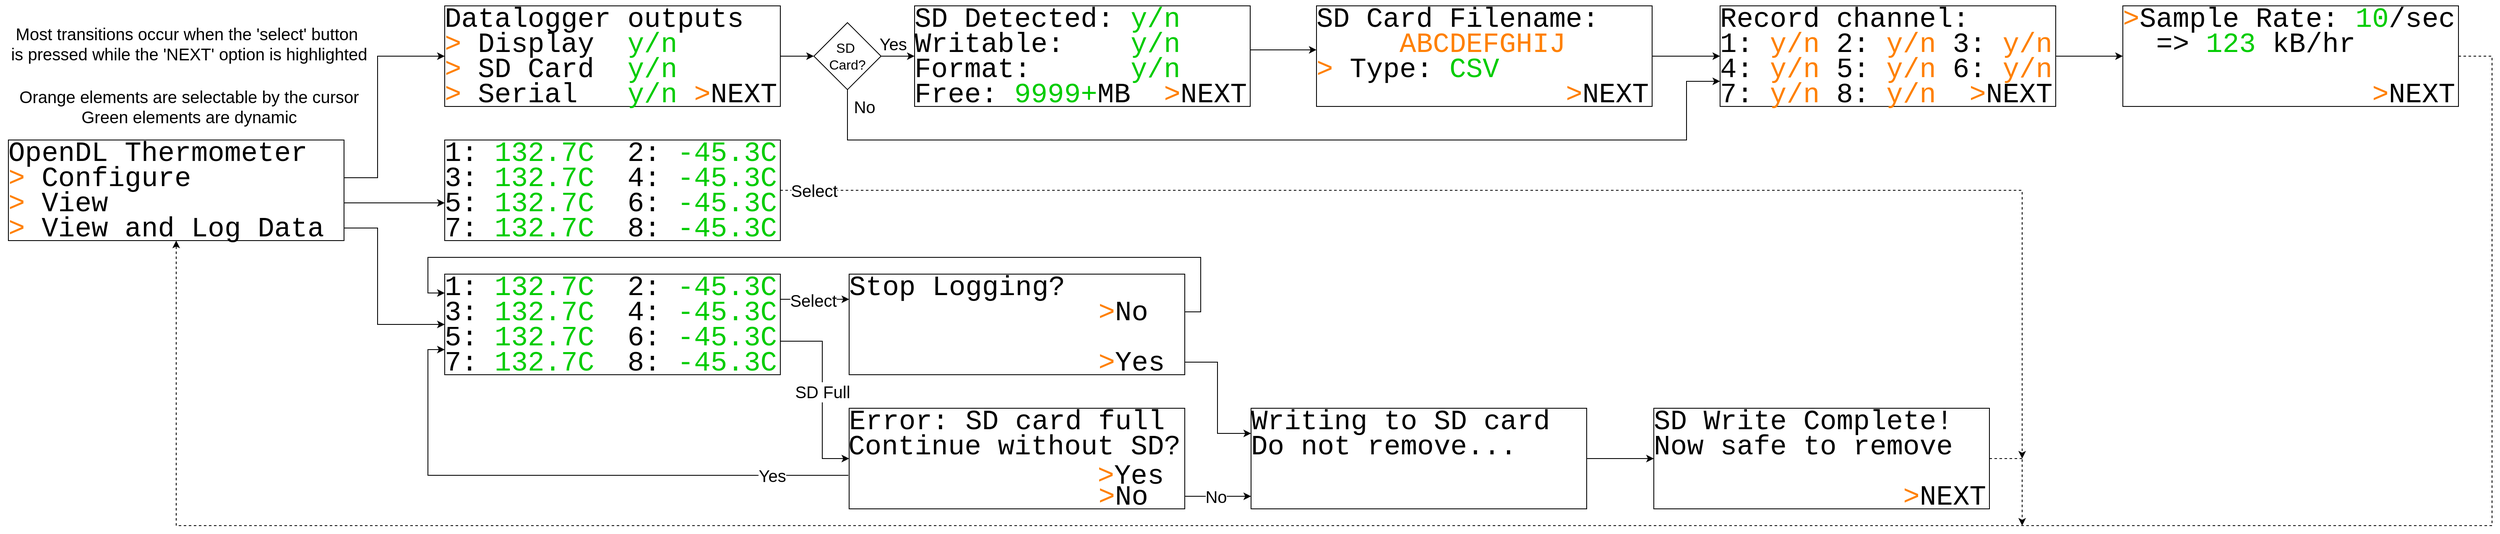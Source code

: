 <mxfile version="24.7.17">
  <diagram name="Page-1" id="Q3xABJWAg-SNLwv8lgqA">
    <mxGraphModel dx="2074" dy="1191" grid="1" gridSize="10" guides="1" tooltips="1" connect="1" arrows="1" fold="1" page="1" pageScale="1" pageWidth="827" pageHeight="1169" math="0" shadow="0">
      <root>
        <mxCell id="0" />
        <mxCell id="1" parent="0" />
        <mxCell id="KfBXZv0DRO6nxlZnSBsi-146" value="" style="rounded=0;whiteSpace=wrap;html=1;" parent="1" vertex="1">
          <mxGeometry x="1042" y="360" width="400" height="120" as="geometry" />
        </mxCell>
        <mxCell id="KfBXZv0DRO6nxlZnSBsi-16" value="" style="rounded=0;whiteSpace=wrap;html=1;" parent="1" vertex="1">
          <mxGeometry x="40" y="200" width="400" height="120" as="geometry" />
        </mxCell>
        <mxCell id="KfBXZv0DRO6nxlZnSBsi-17" value="&lt;font face=&quot;Courier New&quot;&gt;OpenDL Thermometer&lt;/font&gt;" style="text;html=1;align=left;verticalAlign=middle;whiteSpace=wrap;rounded=0;fontSize=33;spacingRight=0;spacingTop=0;spacing=0;imageHeight=24;fixedWidth=1;" parent="1" vertex="1">
          <mxGeometry x="40" y="200" width="400" height="30" as="geometry" />
        </mxCell>
        <mxCell id="KfBXZv0DRO6nxlZnSBsi-26" style="edgeStyle=orthogonalEdgeStyle;rounded=0;orthogonalLoop=1;jettySize=auto;html=1;exitX=1;exitY=0.5;exitDx=0;exitDy=0;entryX=0;entryY=0;entryDx=0;entryDy=0;" parent="1" source="KfBXZv0DRO6nxlZnSBsi-18" target="KfBXZv0DRO6nxlZnSBsi-24" edge="1">
          <mxGeometry relative="1" as="geometry">
            <Array as="points">
              <mxPoint x="480" y="245" />
              <mxPoint x="480" y="100" />
            </Array>
          </mxGeometry>
        </mxCell>
        <mxCell id="KfBXZv0DRO6nxlZnSBsi-18" value="&lt;font face=&quot;Courier New&quot;&gt;&lt;font color=&quot;#ff8000&quot;&gt;&amp;gt;&lt;/font&gt;&lt;font color=&quot;#00cc00&quot;&gt;&amp;nbsp;&lt;/font&gt;Configure&lt;br&gt;&lt;/font&gt;" style="text;html=1;align=left;verticalAlign=middle;whiteSpace=wrap;rounded=0;fontSize=33;spacingRight=0;spacingTop=0;spacing=0;imageHeight=24;fixedWidth=1;" parent="1" vertex="1">
          <mxGeometry x="40" y="230" width="400" height="30" as="geometry" />
        </mxCell>
        <mxCell id="KfBXZv0DRO6nxlZnSBsi-32" style="edgeStyle=orthogonalEdgeStyle;rounded=0;orthogonalLoop=1;jettySize=auto;html=1;exitX=1;exitY=0.5;exitDx=0;exitDy=0;entryX=0;entryY=0.5;entryDx=0;entryDy=0;" parent="1" source="KfBXZv0DRO6nxlZnSBsi-19" edge="1">
          <mxGeometry relative="1" as="geometry">
            <mxPoint x="560" y="275" as="targetPoint" />
          </mxGeometry>
        </mxCell>
        <mxCell id="KfBXZv0DRO6nxlZnSBsi-19" value="&lt;font face=&quot;Courier New&quot;&gt;&lt;font color=&quot;#ff8000&quot;&gt;&amp;gt;&lt;/font&gt;&lt;font color=&quot;#00cc00&quot;&gt;&amp;nbsp;&lt;/font&gt;View&lt;br&gt;&lt;/font&gt;" style="text;html=1;align=left;verticalAlign=middle;whiteSpace=wrap;rounded=0;fontSize=33;spacingRight=0;spacingTop=0;spacing=0;imageHeight=24;fixedWidth=1;" parent="1" vertex="1">
          <mxGeometry x="40" y="260" width="400" height="30" as="geometry" />
        </mxCell>
        <mxCell id="KfBXZv0DRO6nxlZnSBsi-38" style="edgeStyle=orthogonalEdgeStyle;rounded=0;orthogonalLoop=1;jettySize=auto;html=1;exitX=1;exitY=0.5;exitDx=0;exitDy=0;entryX=0;entryY=0;entryDx=0;entryDy=0;" parent="1" source="KfBXZv0DRO6nxlZnSBsi-20" edge="1">
          <mxGeometry relative="1" as="geometry">
            <mxPoint x="560.0" y="420" as="targetPoint" />
            <Array as="points">
              <mxPoint x="480" y="305" />
              <mxPoint x="480" y="420" />
            </Array>
          </mxGeometry>
        </mxCell>
        <mxCell id="KfBXZv0DRO6nxlZnSBsi-20" value="&lt;font face=&quot;Courier New&quot;&gt;&lt;font color=&quot;#ff8000&quot;&gt;&amp;gt;&lt;/font&gt;&lt;font color=&quot;#00cc00&quot;&gt;&amp;nbsp;&lt;/font&gt;View and Log Data&lt;br&gt;&lt;/font&gt;" style="text;html=1;align=left;verticalAlign=middle;whiteSpace=wrap;rounded=0;fontSize=33;spacingRight=0;spacingTop=0;spacing=0;imageHeight=24;fixedWidth=1;" parent="1" vertex="1">
          <mxGeometry x="40" y="290" width="400" height="30" as="geometry" />
        </mxCell>
        <mxCell id="KfBXZv0DRO6nxlZnSBsi-21" value="" style="rounded=0;whiteSpace=wrap;html=1;" parent="1" vertex="1">
          <mxGeometry x="560" y="40" width="400" height="120" as="geometry" />
        </mxCell>
        <mxCell id="KfBXZv0DRO6nxlZnSBsi-22" value="&lt;font face=&quot;Courier New&quot;&gt;Datalogger outputs&lt;br&gt;&lt;/font&gt;" style="text;html=1;align=left;verticalAlign=middle;whiteSpace=wrap;rounded=0;fontSize=33;spacingRight=0;spacingTop=0;spacing=0;imageHeight=24;fixedWidth=1;" parent="1" vertex="1">
          <mxGeometry x="560" y="40" width="400" height="30" as="geometry" />
        </mxCell>
        <mxCell id="dubMZCo4cq1mhFCN-_DC-6" style="edgeStyle=orthogonalEdgeStyle;rounded=0;orthogonalLoop=1;jettySize=auto;html=1;exitX=1;exitY=1;exitDx=0;exitDy=0;entryX=0;entryY=0.5;entryDx=0;entryDy=0;" parent="1" source="KfBXZv0DRO6nxlZnSBsi-23" target="KfBXZv0DRO6nxlZnSBsi-107" edge="1">
          <mxGeometry relative="1" as="geometry">
            <Array as="points">
              <mxPoint x="970" y="100" />
              <mxPoint x="970" y="100" />
            </Array>
          </mxGeometry>
        </mxCell>
        <mxCell id="KfBXZv0DRO6nxlZnSBsi-23" value="&lt;font face=&quot;Courier New&quot;&gt;&lt;font color=&quot;#ff8000&quot;&gt;&amp;gt;&lt;/font&gt; Display&amp;nbsp; &lt;font color=&quot;#00cc00&quot;&gt;y/n&lt;br&gt;&lt;/font&gt;&lt;/font&gt;" style="text;html=1;align=left;verticalAlign=middle;whiteSpace=wrap;rounded=0;fontSize=33;spacingRight=0;spacingTop=0;spacing=0;imageHeight=24;fixedWidth=1;" parent="1" vertex="1">
          <mxGeometry x="560" y="70" width="400" height="30" as="geometry" />
        </mxCell>
        <mxCell id="KfBXZv0DRO6nxlZnSBsi-24" value="&lt;font face=&quot;Courier New&quot;&gt;&lt;font color=&quot;#ff8000&quot;&gt;&amp;gt;&lt;/font&gt; SD Card&amp;nbsp; &lt;font color=&quot;#00cc00&quot;&gt;y/n&lt;br&gt;&lt;/font&gt;&lt;/font&gt;" style="text;html=1;align=left;verticalAlign=middle;whiteSpace=wrap;rounded=0;fontSize=33;spacingRight=0;spacingTop=0;spacing=0;imageHeight=24;fixedWidth=1;" parent="1" vertex="1">
          <mxGeometry x="560" y="100" width="400" height="30" as="geometry" />
        </mxCell>
        <mxCell id="KfBXZv0DRO6nxlZnSBsi-25" value="&lt;font face=&quot;Courier New&quot;&gt;&lt;font color=&quot;#ff8000&quot;&gt;&amp;gt;&lt;/font&gt; Serial&amp;nbsp; &amp;nbsp;&lt;font color=&quot;#00cc00&quot;&gt;y/n&lt;/font&gt; &lt;font color=&quot;#ff8000&quot;&gt;&amp;gt;&lt;/font&gt;NEXT&lt;br&gt;&lt;/font&gt;" style="text;html=1;align=left;verticalAlign=middle;whiteSpace=wrap;rounded=0;fontSize=33;spacingRight=0;spacingTop=0;spacing=0;imageHeight=24;fixedWidth=1;" parent="1" vertex="1">
          <mxGeometry x="560" y="130" width="400" height="30" as="geometry" />
        </mxCell>
        <mxCell id="KfBXZv0DRO6nxlZnSBsi-27" value="" style="rounded=0;whiteSpace=wrap;html=1;" parent="1" vertex="1">
          <mxGeometry x="560" y="200" width="400" height="120" as="geometry" />
        </mxCell>
        <mxCell id="KfBXZv0DRO6nxlZnSBsi-33" value="" style="rounded=0;whiteSpace=wrap;html=1;" parent="1" vertex="1">
          <mxGeometry x="560" y="360" width="400" height="120" as="geometry" />
        </mxCell>
        <mxCell id="KfBXZv0DRO6nxlZnSBsi-39" value="&lt;font face=&quot;Courier New&quot;&gt;1: &lt;font color=&quot;#00cc00&quot;&gt;132.7C&lt;/font&gt;&amp;nbsp; 2: &lt;font color=&quot;#00cc00&quot;&gt;-45.3C&lt;/font&gt;&lt;br&gt;&lt;/font&gt;" style="text;html=1;align=left;verticalAlign=middle;whiteSpace=wrap;rounded=0;fontSize=33;spacingRight=0;spacingTop=0;spacing=0;imageHeight=24;fixedWidth=1;" parent="1" vertex="1">
          <mxGeometry x="560" y="200" width="400" height="30" as="geometry" />
        </mxCell>
        <mxCell id="KfBXZv0DRO6nxlZnSBsi-40" value="&lt;font face=&quot;Courier New&quot;&gt;3: &lt;font color=&quot;#00cc00&quot;&gt;132.7C&lt;/font&gt;&amp;nbsp; 4: &lt;font color=&quot;#00cc00&quot;&gt;-45.3C&lt;/font&gt;&lt;br&gt;&lt;/font&gt;" style="text;html=1;align=left;verticalAlign=middle;whiteSpace=wrap;rounded=0;fontSize=33;spacingRight=0;spacingTop=0;spacing=0;imageHeight=24;fixedWidth=1;" parent="1" vertex="1">
          <mxGeometry x="560" y="230" width="400" height="30" as="geometry" />
        </mxCell>
        <mxCell id="KfBXZv0DRO6nxlZnSBsi-135" style="edgeStyle=orthogonalEdgeStyle;rounded=0;orthogonalLoop=1;jettySize=auto;html=1;exitX=1;exitY=0;exitDx=0;exitDy=0;dashed=1;" parent="1" source="KfBXZv0DRO6nxlZnSBsi-41" edge="1">
          <mxGeometry relative="1" as="geometry">
            <mxPoint x="2440" y="580" as="targetPoint" />
            <Array as="points">
              <mxPoint x="2440" y="260" />
            </Array>
          </mxGeometry>
        </mxCell>
        <mxCell id="KfBXZv0DRO6nxlZnSBsi-41" value="&lt;font face=&quot;Courier New&quot;&gt;5: &lt;font color=&quot;#00cc00&quot;&gt;132.7C&lt;/font&gt;&amp;nbsp; 6: &lt;font color=&quot;#00cc00&quot;&gt;-45.3C&lt;/font&gt;&lt;br&gt;&lt;/font&gt;" style="text;html=1;align=left;verticalAlign=middle;whiteSpace=wrap;rounded=0;fontSize=33;spacingRight=0;spacingTop=0;spacing=0;imageHeight=24;fixedWidth=1;" parent="1" vertex="1">
          <mxGeometry x="560" y="260" width="400" height="30" as="geometry" />
        </mxCell>
        <mxCell id="KfBXZv0DRO6nxlZnSBsi-42" value="&lt;font face=&quot;Courier New&quot;&gt;7: &lt;font color=&quot;#00cc00&quot;&gt;132.7C&lt;/font&gt;&amp;nbsp; 8: &lt;font color=&quot;#00cc00&quot;&gt;-45.3C&lt;/font&gt;&lt;br&gt;&lt;/font&gt;" style="text;html=1;align=left;verticalAlign=middle;whiteSpace=wrap;rounded=0;fontSize=33;spacingRight=0;spacingTop=0;spacing=0;imageHeight=24;fixedWidth=1;" parent="1" vertex="1">
          <mxGeometry x="560" y="290" width="400" height="30" as="geometry" />
        </mxCell>
        <mxCell id="KfBXZv0DRO6nxlZnSBsi-51" value="" style="rounded=0;whiteSpace=wrap;html=1;" parent="1" vertex="1">
          <mxGeometry x="1120" y="39.97" width="400" height="120" as="geometry" />
        </mxCell>
        <mxCell id="KfBXZv0DRO6nxlZnSBsi-52" value="&lt;font face=&quot;Courier New&quot;&gt;SD Detected: &lt;font color=&quot;#00cc00&quot;&gt;y/n&lt;/font&gt;&lt;br&gt;&lt;/font&gt;" style="text;html=1;align=left;verticalAlign=middle;whiteSpace=wrap;rounded=0;fontSize=33;spacingRight=0;spacingTop=0;spacing=0;imageHeight=24;fixedWidth=1;" parent="1" vertex="1">
          <mxGeometry x="1120" y="39.97" width="400" height="30" as="geometry" />
        </mxCell>
        <mxCell id="KfBXZv0DRO6nxlZnSBsi-102" style="edgeStyle=orthogonalEdgeStyle;rounded=0;orthogonalLoop=1;jettySize=auto;html=1;exitX=1;exitY=0.75;exitDx=0;exitDy=0;entryX=0;entryY=0.75;entryDx=0;entryDy=0;" parent="1" source="KfBXZv0DRO6nxlZnSBsi-53" target="KfBXZv0DRO6nxlZnSBsi-66" edge="1">
          <mxGeometry relative="1" as="geometry" />
        </mxCell>
        <mxCell id="KfBXZv0DRO6nxlZnSBsi-53" value="&lt;font face=&quot;Courier New&quot;&gt;Writable:&amp;nbsp; &amp;nbsp; &lt;font color=&quot;#00cc00&quot;&gt;y/n&lt;/font&gt;&lt;br&gt;&lt;/font&gt;" style="text;html=1;align=left;verticalAlign=middle;whiteSpace=wrap;rounded=0;fontSize=33;spacingRight=0;spacingTop=0;spacing=0;imageHeight=24;fixedWidth=1;" parent="1" vertex="1">
          <mxGeometry x="1120" y="69.97" width="400" height="30" as="geometry" />
        </mxCell>
        <mxCell id="KfBXZv0DRO6nxlZnSBsi-54" value="&lt;font face=&quot;Courier New&quot;&gt;Format:&amp;nbsp; &amp;nbsp; &amp;nbsp; &lt;font color=&quot;#00cc00&quot;&gt;y/n&lt;/font&gt;&lt;br&gt;&lt;/font&gt;" style="text;html=1;align=left;verticalAlign=middle;whiteSpace=wrap;rounded=0;fontSize=33;spacingRight=0;spacingTop=0;spacing=0;imageHeight=24;fixedWidth=1;" parent="1" vertex="1">
          <mxGeometry x="1120" y="99.97" width="400" height="30" as="geometry" />
        </mxCell>
        <mxCell id="KfBXZv0DRO6nxlZnSBsi-151" style="edgeStyle=orthogonalEdgeStyle;rounded=0;orthogonalLoop=1;jettySize=auto;html=1;exitX=1;exitY=0;exitDx=0;exitDy=0;entryX=0;entryY=0.25;entryDx=0;entryDy=0;jumpStyle=arc;" parent="1" target="KfBXZv0DRO6nxlZnSBsi-146" edge="1">
          <mxGeometry relative="1" as="geometry">
            <Array as="points">
              <mxPoint x="980" y="390" />
              <mxPoint x="980" y="390" />
            </Array>
            <mxPoint x="960" y="390" as="sourcePoint" />
          </mxGeometry>
        </mxCell>
        <mxCell id="KfBXZv0DRO6nxlZnSBsi-126" style="edgeStyle=orthogonalEdgeStyle;rounded=0;orthogonalLoop=1;jettySize=auto;html=1;exitX=1;exitY=0;exitDx=0;exitDy=0;entryX=0;entryY=0.5;entryDx=0;entryDy=0;jumpStyle=arc;" parent="1" target="KfBXZv0DRO6nxlZnSBsi-121" edge="1">
          <mxGeometry relative="1" as="geometry">
            <mxPoint x="960" y="440" as="sourcePoint" />
            <mxPoint x="1042" y="600" as="targetPoint" />
            <Array as="points">
              <mxPoint x="1010" y="440" />
              <mxPoint x="1010" y="580" />
            </Array>
          </mxGeometry>
        </mxCell>
        <mxCell id="KfBXZv0DRO6nxlZnSBsi-127" value="SD Full" style="edgeLabel;html=1;align=center;verticalAlign=middle;resizable=0;points=[];fontSize=20;" parent="KfBXZv0DRO6nxlZnSBsi-126" vertex="1" connectable="0">
          <mxGeometry x="-0.056" relative="1" as="geometry">
            <mxPoint y="5" as="offset" />
          </mxGeometry>
        </mxCell>
        <mxCell id="KfBXZv0DRO6nxlZnSBsi-61" value="&lt;font face=&quot;Courier New&quot;&gt;Free:&amp;nbsp;&lt;font color=&quot;#00cc00&quot;&gt;9999+&lt;/font&gt;MB&amp;nbsp;&amp;nbsp;&lt;font color=&quot;#ff8000&quot;&gt;&amp;gt;&lt;/font&gt;NEXT&lt;br&gt;&lt;/font&gt;" style="text;html=1;align=left;verticalAlign=middle;whiteSpace=wrap;rounded=0;fontSize=33;spacingRight=0;spacingTop=0;spacing=0;imageHeight=24;fixedWidth=1;" parent="1" vertex="1">
          <mxGeometry x="1120" y="129.97" width="400" height="30" as="geometry" />
        </mxCell>
        <mxCell id="KfBXZv0DRO6nxlZnSBsi-64" value="" style="rounded=0;whiteSpace=wrap;html=1;" parent="1" vertex="1">
          <mxGeometry x="1599" y="39.97" width="400" height="120" as="geometry" />
        </mxCell>
        <mxCell id="KfBXZv0DRO6nxlZnSBsi-65" value="&lt;font face=&quot;Courier New&quot;&gt;SD Card Filename:&lt;br&gt;&lt;/font&gt;" style="text;html=1;align=left;verticalAlign=middle;whiteSpace=wrap;rounded=0;fontSize=33;spacingRight=0;spacingTop=0;spacing=0;imageHeight=24;fixedWidth=1;" parent="1" vertex="1">
          <mxGeometry x="1599" y="39.97" width="400" height="30" as="geometry" />
        </mxCell>
        <mxCell id="KfBXZv0DRO6nxlZnSBsi-66" value="&lt;font face=&quot;Courier New&quot;&gt;&amp;nbsp; &amp;nbsp; &amp;nbsp;&lt;font color=&quot;#ff8000&quot;&gt;ABCDEFGHIJ&lt;/font&gt;&lt;/font&gt;" style="text;html=1;align=left;verticalAlign=middle;whiteSpace=wrap;rounded=0;fontSize=33;spacingRight=0;spacingTop=0;spacing=0;imageHeight=24;fixedWidth=1;" parent="1" vertex="1">
          <mxGeometry x="1599" y="69.97" width="400" height="30" as="geometry" />
        </mxCell>
        <mxCell id="KfBXZv0DRO6nxlZnSBsi-86" style="edgeStyle=orthogonalEdgeStyle;rounded=0;orthogonalLoop=1;jettySize=auto;html=1;exitX=1;exitY=0;exitDx=0;exitDy=0;entryX=0;entryY=0;entryDx=0;entryDy=0;" parent="1" source="KfBXZv0DRO6nxlZnSBsi-70" target="KfBXZv0DRO6nxlZnSBsi-91" edge="1">
          <mxGeometry relative="1" as="geometry">
            <mxPoint x="2309" y="119.97" as="targetPoint" />
            <Array as="points">
              <mxPoint x="2060" y="99.97" />
              <mxPoint x="2060" y="99.97" />
            </Array>
          </mxGeometry>
        </mxCell>
        <mxCell id="KfBXZv0DRO6nxlZnSBsi-70" value="&lt;font face=&quot;Courier New&quot;&gt;&lt;font color=&quot;#ff8000&quot;&gt;&amp;gt;&amp;nbsp;&lt;/font&gt;Type: &lt;font color=&quot;#00cc00&quot;&gt;CSV&lt;br&gt;&lt;/font&gt;&lt;/font&gt;" style="text;html=1;align=left;verticalAlign=middle;whiteSpace=wrap;rounded=0;fontSize=33;spacingRight=0;spacingTop=0;spacing=0;imageHeight=24;fixedWidth=1;" parent="1" vertex="1">
          <mxGeometry x="1599" y="99.97" width="400" height="30" as="geometry" />
        </mxCell>
        <mxCell id="KfBXZv0DRO6nxlZnSBsi-79" value="&lt;font face=&quot;Courier New&quot;&gt;&amp;nbsp;&amp;nbsp;&amp;nbsp;&amp;nbsp;&amp;nbsp;&amp;nbsp;&amp;nbsp;&amp;nbsp;&amp;nbsp;&amp;nbsp;&amp;nbsp;&amp;nbsp;&amp;nbsp;&amp;nbsp; &lt;font color=&quot;#ff8000&quot;&gt;&amp;gt;&lt;/font&gt;NEXT&lt;/font&gt;" style="text;html=1;align=left;verticalAlign=middle;whiteSpace=wrap;rounded=0;fontSize=33;spacingRight=0;spacingTop=0;spacing=0;imageHeight=24;fixedWidth=1;" parent="1" vertex="1">
          <mxGeometry x="1599" y="129.97" width="400" height="30" as="geometry" />
        </mxCell>
        <mxCell id="KfBXZv0DRO6nxlZnSBsi-88" value="" style="rounded=0;whiteSpace=wrap;html=1;" parent="1" vertex="1">
          <mxGeometry x="2080" y="39.97" width="400" height="120" as="geometry" />
        </mxCell>
        <mxCell id="KfBXZv0DRO6nxlZnSBsi-89" value="&lt;font face=&quot;Courier New&quot;&gt;Record channel:&lt;br&gt;&lt;/font&gt;" style="text;html=1;align=left;verticalAlign=middle;whiteSpace=wrap;rounded=0;fontSize=33;spacingRight=0;spacingTop=0;spacing=0;imageHeight=24;fixedWidth=1;" parent="1" vertex="1">
          <mxGeometry x="2080" y="39.97" width="400" height="30" as="geometry" />
        </mxCell>
        <mxCell id="KfBXZv0DRO6nxlZnSBsi-90" value="&lt;font face=&quot;Courier New&quot;&gt;1: &lt;font color=&quot;#ff8000&quot;&gt;y/n&lt;/font&gt;&amp;nbsp;2: &lt;font color=&quot;#ff8000&quot;&gt;y/n&lt;/font&gt;&amp;nbsp;3: &lt;font color=&quot;#ff8000&quot;&gt;y/n&lt;/font&gt;&lt;/font&gt;" style="text;html=1;align=left;verticalAlign=middle;whiteSpace=wrap;rounded=0;fontSize=33;spacingRight=0;spacingTop=0;spacing=0;imageHeight=24;fixedWidth=1;" parent="1" vertex="1">
          <mxGeometry x="2080" y="69.97" width="400" height="30" as="geometry" />
        </mxCell>
        <mxCell id="KfBXZv0DRO6nxlZnSBsi-120" style="edgeStyle=orthogonalEdgeStyle;rounded=0;orthogonalLoop=1;jettySize=auto;html=1;exitX=1;exitY=0;exitDx=0;exitDy=0;entryX=0;entryY=1;entryDx=0;entryDy=0;" parent="1" source="KfBXZv0DRO6nxlZnSBsi-91" edge="1">
          <mxGeometry relative="1" as="geometry">
            <mxPoint x="2560" y="99.97" as="targetPoint" />
            <Array as="points">
              <mxPoint x="2500" y="99.97" />
              <mxPoint x="2500" y="99.97" />
            </Array>
          </mxGeometry>
        </mxCell>
        <mxCell id="KfBXZv0DRO6nxlZnSBsi-91" value="&lt;font face=&quot;Courier New&quot;&gt;4: &lt;font color=&quot;#ff8000&quot;&gt;y/n&lt;/font&gt;&amp;nbsp;5: &lt;font color=&quot;#ff8000&quot;&gt;y/n&lt;/font&gt;&amp;nbsp;6: &lt;font color=&quot;#ff8000&quot;&gt;y/n&lt;/font&gt;&lt;/font&gt;" style="text;html=1;align=left;verticalAlign=middle;whiteSpace=wrap;rounded=0;fontSize=33;spacingRight=0;spacingTop=0;spacing=0;imageHeight=24;fixedWidth=1;" parent="1" vertex="1">
          <mxGeometry x="2080" y="99.97" width="400" height="30" as="geometry" />
        </mxCell>
        <mxCell id="KfBXZv0DRO6nxlZnSBsi-92" value="&lt;font face=&quot;Courier New&quot;&gt;7: &lt;font color=&quot;#ff8000&quot;&gt;y/n&lt;/font&gt;&amp;nbsp;8: &lt;font color=&quot;#ff8000&quot;&gt;y/n&lt;/font&gt;&lt;/font&gt;&lt;font face=&quot;Courier New&quot;&gt;&amp;nbsp; &lt;font color=&quot;#ff8000&quot;&gt;&amp;gt;&lt;/font&gt;NEXT&lt;/font&gt;" style="text;html=1;align=left;verticalAlign=middle;whiteSpace=wrap;rounded=0;fontSize=33;spacingRight=0;spacingTop=0;spacing=0;imageHeight=24;fixedWidth=1;" parent="1" vertex="1">
          <mxGeometry x="2080" y="129.97" width="400" height="30" as="geometry" />
        </mxCell>
        <mxCell id="KfBXZv0DRO6nxlZnSBsi-110" style="edgeStyle=orthogonalEdgeStyle;rounded=0;orthogonalLoop=1;jettySize=auto;html=1;exitX=1;exitY=0.5;exitDx=0;exitDy=0;entryX=0;entryY=1;entryDx=0;entryDy=0;" parent="1" source="KfBXZv0DRO6nxlZnSBsi-107" target="KfBXZv0DRO6nxlZnSBsi-53" edge="1">
          <mxGeometry relative="1" as="geometry">
            <Array as="points">
              <mxPoint x="1110" y="99.97" />
              <mxPoint x="1110" y="99.97" />
            </Array>
          </mxGeometry>
        </mxCell>
        <mxCell id="KfBXZv0DRO6nxlZnSBsi-111" value="Yes" style="edgeLabel;html=1;align=center;verticalAlign=middle;resizable=0;points=[];fontSize=20;" parent="KfBXZv0DRO6nxlZnSBsi-110" vertex="1" connectable="0">
          <mxGeometry x="-0.16" y="-3" relative="1" as="geometry">
            <mxPoint x="-3" y="-18" as="offset" />
          </mxGeometry>
        </mxCell>
        <mxCell id="KfBXZv0DRO6nxlZnSBsi-113" style="edgeStyle=orthogonalEdgeStyle;rounded=0;orthogonalLoop=1;jettySize=auto;html=1;exitX=0.5;exitY=1;exitDx=0;exitDy=0;entryX=0;entryY=0;entryDx=0;entryDy=0;" parent="1" source="KfBXZv0DRO6nxlZnSBsi-107" target="KfBXZv0DRO6nxlZnSBsi-92" edge="1">
          <mxGeometry relative="1" as="geometry">
            <Array as="points">
              <mxPoint x="1040" y="199.97" />
              <mxPoint x="2040" y="199.97" />
              <mxPoint x="2040" y="129.97" />
            </Array>
          </mxGeometry>
        </mxCell>
        <mxCell id="KfBXZv0DRO6nxlZnSBsi-114" value="No" style="edgeLabel;html=1;align=center;verticalAlign=middle;resizable=0;points=[];fontSize=20;" parent="KfBXZv0DRO6nxlZnSBsi-113" vertex="1" connectable="0">
          <mxGeometry x="-0.971" relative="1" as="geometry">
            <mxPoint x="20" y="3" as="offset" />
          </mxGeometry>
        </mxCell>
        <mxCell id="KfBXZv0DRO6nxlZnSBsi-107" value="&lt;div&gt;&lt;font style=&quot;font-size: 16px;&quot;&gt;SD&amp;nbsp;&lt;/font&gt;&lt;/div&gt;&lt;div&gt;&lt;font style=&quot;font-size: 16px;&quot;&gt;Card?&lt;/font&gt;&lt;/div&gt;" style="rhombus;whiteSpace=wrap;html=1;" parent="1" vertex="1">
          <mxGeometry x="1000" y="59.97" width="80" height="80" as="geometry" />
        </mxCell>
        <mxCell id="KfBXZv0DRO6nxlZnSBsi-136" style="edgeStyle=orthogonalEdgeStyle;rounded=0;orthogonalLoop=1;jettySize=auto;html=1;exitX=1;exitY=0.5;exitDx=0;exitDy=0;dashed=1;entryX=0.5;entryY=1;entryDx=0;entryDy=0;" parent="1" source="KfBXZv0DRO6nxlZnSBsi-115" target="KfBXZv0DRO6nxlZnSBsi-20" edge="1">
          <mxGeometry relative="1" as="geometry">
            <mxPoint x="1960" y="520" as="targetPoint" />
            <Array as="points">
              <mxPoint x="3000" y="100" />
              <mxPoint x="3000" y="660" />
              <mxPoint x="240" y="660" />
            </Array>
          </mxGeometry>
        </mxCell>
        <mxCell id="KfBXZv0DRO6nxlZnSBsi-115" value="" style="rounded=0;whiteSpace=wrap;html=1;" parent="1" vertex="1">
          <mxGeometry x="2560" y="39.97" width="400" height="120" as="geometry" />
        </mxCell>
        <mxCell id="KfBXZv0DRO6nxlZnSBsi-116" value="&lt;font face=&quot;Courier New&quot;&gt;&lt;font color=&quot;#ff8000&quot;&gt;&amp;gt;&lt;/font&gt;Sample Rate: &lt;font color=&quot;#00cc00&quot;&gt;10&lt;/font&gt;/sec&lt;br&gt;&lt;/font&gt;" style="text;html=1;align=left;verticalAlign=middle;whiteSpace=wrap;rounded=0;fontSize=33;spacingRight=0;spacingTop=0;spacing=0;imageHeight=24;fixedWidth=1;" parent="1" vertex="1">
          <mxGeometry x="2560" y="39.97" width="400" height="30" as="geometry" />
        </mxCell>
        <mxCell id="KfBXZv0DRO6nxlZnSBsi-119" value="&lt;font face=&quot;Courier New&quot;&gt;&amp;nbsp; &amp;nbsp; &amp;nbsp; &amp;nbsp; &amp;nbsp; &amp;nbsp; &amp;nbsp;&amp;nbsp; &lt;font color=&quot;#ff8000&quot;&gt;&amp;gt;&lt;/font&gt;NEXT&lt;/font&gt;" style="text;html=1;align=left;verticalAlign=middle;whiteSpace=wrap;rounded=0;fontSize=33;spacingRight=0;spacingTop=0;spacing=0;imageHeight=24;fixedWidth=1;" parent="1" vertex="1">
          <mxGeometry x="2560" y="129.97" width="400" height="30" as="geometry" />
        </mxCell>
        <mxCell id="KfBXZv0DRO6nxlZnSBsi-121" value="" style="rounded=0;whiteSpace=wrap;html=1;" parent="1" vertex="1">
          <mxGeometry x="1042" y="520" width="400" height="120" as="geometry" />
        </mxCell>
        <mxCell id="KfBXZv0DRO6nxlZnSBsi-122" value="&lt;font face=&quot;Courier New&quot;&gt;Stop Logging?&lt;br&gt;&lt;/font&gt;" style="text;html=1;align=left;verticalAlign=middle;whiteSpace=wrap;rounded=0;fontSize=33;spacingRight=0;spacingTop=0;spacing=0;imageHeight=24;fixedWidth=1;" parent="1" vertex="1">
          <mxGeometry x="1042" y="360" width="400" height="30" as="geometry" />
        </mxCell>
        <mxCell id="KfBXZv0DRO6nxlZnSBsi-156" style="edgeStyle=orthogonalEdgeStyle;rounded=0;orthogonalLoop=1;jettySize=auto;html=1;exitX=1;exitY=0.5;exitDx=0;exitDy=0;entryX=0;entryY=1;entryDx=0;entryDy=0;" parent="1" source="KfBXZv0DRO6nxlZnSBsi-125" target="KfBXZv0DRO6nxlZnSBsi-129" edge="1">
          <mxGeometry relative="1" as="geometry">
            <Array as="points">
              <mxPoint x="1481" y="465" />
              <mxPoint x="1481" y="550" />
            </Array>
          </mxGeometry>
        </mxCell>
        <mxCell id="KfBXZv0DRO6nxlZnSBsi-125" value="&lt;font face=&quot;Courier New&quot;&gt;&amp;nbsp; &amp;nbsp;&amp;nbsp; &amp;nbsp; &amp;nbsp; &amp;nbsp;&amp;nbsp;&amp;nbsp;&amp;nbsp;&amp;nbsp; &lt;font color=&quot;#ff8000&quot;&gt;&amp;gt;&lt;/font&gt;Yes&lt;br&gt;&lt;/font&gt;" style="text;html=1;align=left;verticalAlign=middle;whiteSpace=wrap;rounded=0;fontSize=33;spacingRight=0;spacingTop=0;spacing=0;imageHeight=24;fixedWidth=1;" parent="1" vertex="1">
          <mxGeometry x="1042" y="450" width="400" height="30" as="geometry" />
        </mxCell>
        <mxCell id="KfBXZv0DRO6nxlZnSBsi-137" style="edgeStyle=orthogonalEdgeStyle;rounded=0;orthogonalLoop=1;jettySize=auto;html=1;exitX=1;exitY=0.5;exitDx=0;exitDy=0;entryX=0;entryY=1;entryDx=0;entryDy=0;" parent="1" source="KfBXZv0DRO6nxlZnSBsi-128" target="KfBXZv0DRO6nxlZnSBsi-144" edge="1">
          <mxGeometry relative="1" as="geometry">
            <mxPoint x="1961" y="580" as="targetPoint" />
            <Array as="points">
              <mxPoint x="1981" y="580" />
              <mxPoint x="1981" y="580" />
            </Array>
          </mxGeometry>
        </mxCell>
        <mxCell id="KfBXZv0DRO6nxlZnSBsi-128" value="" style="rounded=0;whiteSpace=wrap;html=1;" parent="1" vertex="1">
          <mxGeometry x="1521" y="520" width="400" height="120" as="geometry" />
        </mxCell>
        <mxCell id="KfBXZv0DRO6nxlZnSBsi-129" value="&lt;font face=&quot;Courier New&quot;&gt;Writing to SD card&lt;br&gt;&lt;/font&gt;" style="text;html=1;align=left;verticalAlign=middle;whiteSpace=wrap;rounded=0;fontSize=33;spacingRight=0;spacingTop=0;spacing=0;imageHeight=24;fixedWidth=1;" parent="1" vertex="1">
          <mxGeometry x="1521" y="520" width="400" height="30" as="geometry" />
        </mxCell>
        <mxCell id="KfBXZv0DRO6nxlZnSBsi-130" value="&lt;font face=&quot;Courier New&quot;&gt;&amp;nbsp;&amp;nbsp;&amp;nbsp;&amp;nbsp;&amp;nbsp;&amp;nbsp;&amp;nbsp;&amp;nbsp;&amp;nbsp;&amp;nbsp;&amp;nbsp;&amp;nbsp;&amp;nbsp;&amp;nbsp; &lt;font color=&quot;#00cc00&quot;&gt;&lt;br&gt;&lt;/font&gt;&lt;/font&gt;" style="text;html=1;align=left;verticalAlign=middle;whiteSpace=wrap;rounded=0;fontSize=33;spacingRight=0;spacingTop=0;spacing=0;imageHeight=24;fixedWidth=1;" parent="1" vertex="1">
          <mxGeometry x="1521" y="610" width="400" height="30" as="geometry" />
        </mxCell>
        <mxCell id="KfBXZv0DRO6nxlZnSBsi-140" style="edgeStyle=orthogonalEdgeStyle;rounded=0;orthogonalLoop=1;jettySize=auto;html=1;exitX=1;exitY=0.5;exitDx=0;exitDy=0;entryX=0;entryY=0.75;entryDx=0;entryDy=0;" parent="1" source="KfBXZv0DRO6nxlZnSBsi-131" edge="1">
          <mxGeometry relative="1" as="geometry">
            <Array as="points">
              <mxPoint x="1461" y="405" />
              <mxPoint x="1461" y="340" />
              <mxPoint x="540" y="340" />
              <mxPoint x="540" y="383" />
            </Array>
            <mxPoint x="560" y="382.5" as="targetPoint" />
          </mxGeometry>
        </mxCell>
        <mxCell id="KfBXZv0DRO6nxlZnSBsi-131" value="&lt;font face=&quot;Courier New&quot;&gt;&amp;nbsp;&amp;nbsp;&amp;nbsp;&amp;nbsp;&amp;nbsp;&amp;nbsp;&amp;nbsp;&amp;nbsp;&amp;nbsp;&amp;nbsp;&amp;nbsp;&amp;nbsp;&amp;nbsp;&amp;nbsp; &lt;font color=&quot;#ff8000&quot;&gt;&amp;gt;&lt;/font&gt;No&lt;/font&gt;" style="text;html=1;align=left;verticalAlign=middle;whiteSpace=wrap;rounded=0;fontSize=33;spacingRight=0;spacingTop=0;spacing=0;imageHeight=24;fixedWidth=1;" parent="1" vertex="1">
          <mxGeometry x="1042" y="390" width="400" height="30" as="geometry" />
        </mxCell>
        <mxCell id="KfBXZv0DRO6nxlZnSBsi-133" value="&lt;font face=&quot;Courier New&quot;&gt;Do not remove...&lt;br&gt;&lt;/font&gt;" style="text;html=1;align=left;verticalAlign=middle;whiteSpace=wrap;rounded=0;fontSize=33;spacingRight=0;spacingTop=0;spacing=0;imageHeight=24;fixedWidth=1;" parent="1" vertex="1">
          <mxGeometry x="1521" y="550" width="400" height="30" as="geometry" />
        </mxCell>
        <mxCell id="KfBXZv0DRO6nxlZnSBsi-138" value="&lt;font face=&quot;Courier New&quot;&gt;&amp;nbsp; =&amp;gt; &lt;font color=&quot;#00cc00&quot;&gt;123&lt;/font&gt; kB/hr&lt;/font&gt;" style="text;html=1;align=left;verticalAlign=middle;whiteSpace=wrap;rounded=0;fontSize=33;spacingRight=0;spacingTop=0;spacing=0;imageHeight=24;fixedWidth=1;" parent="1" vertex="1">
          <mxGeometry x="2560" y="69.97" width="400" height="30" as="geometry" />
        </mxCell>
        <mxCell id="KfBXZv0DRO6nxlZnSBsi-141" value="" style="rounded=0;whiteSpace=wrap;html=1;" parent="1" vertex="1">
          <mxGeometry x="2001" y="520" width="400" height="120" as="geometry" />
        </mxCell>
        <mxCell id="KfBXZv0DRO6nxlZnSBsi-142" value="&lt;font face=&quot;Courier New&quot;&gt;SD Write Complete!&lt;br&gt;&lt;/font&gt;" style="text;html=1;align=left;verticalAlign=middle;whiteSpace=wrap;rounded=0;fontSize=33;spacingRight=0;spacingTop=0;spacing=0;imageHeight=24;fixedWidth=1;" parent="1" vertex="1">
          <mxGeometry x="2001" y="520" width="400" height="30" as="geometry" />
        </mxCell>
        <mxCell id="KfBXZv0DRO6nxlZnSBsi-143" value="&lt;font face=&quot;Courier New&quot;&gt;&amp;nbsp;&amp;nbsp;&amp;nbsp;&amp;nbsp;&amp;nbsp;&amp;nbsp;&amp;nbsp;&amp;nbsp;&amp;nbsp;&amp;nbsp;&amp;nbsp;&amp;nbsp;&amp;nbsp;&amp;nbsp; &lt;font color=&quot;#ff8000&quot;&gt;&amp;gt;&lt;/font&gt;NEXT&lt;br&gt;&lt;/font&gt;" style="text;html=1;align=left;verticalAlign=middle;whiteSpace=wrap;rounded=0;fontSize=33;spacingRight=0;spacingTop=0;spacing=0;imageHeight=24;fixedWidth=1;" parent="1" vertex="1">
          <mxGeometry x="2001" y="610" width="400" height="30" as="geometry" />
        </mxCell>
        <mxCell id="KfBXZv0DRO6nxlZnSBsi-145" style="edgeStyle=orthogonalEdgeStyle;rounded=0;orthogonalLoop=1;jettySize=auto;html=1;exitX=1;exitY=1;exitDx=0;exitDy=0;dashed=1;" parent="1" source="KfBXZv0DRO6nxlZnSBsi-144" edge="1">
          <mxGeometry relative="1" as="geometry">
            <mxPoint x="2440" y="660" as="targetPoint" />
            <Array as="points">
              <mxPoint x="2441" y="580" />
              <mxPoint x="2441" y="580" />
            </Array>
          </mxGeometry>
        </mxCell>
        <mxCell id="KfBXZv0DRO6nxlZnSBsi-144" value="&lt;font face=&quot;Courier New&quot;&gt;Now safe to remove&lt;br&gt;&lt;/font&gt;" style="text;html=1;align=left;verticalAlign=middle;whiteSpace=wrap;rounded=0;fontSize=33;spacingRight=0;spacingTop=0;spacing=0;imageHeight=24;fixedWidth=1;" parent="1" vertex="1">
          <mxGeometry x="2001" y="550" width="400" height="30" as="geometry" />
        </mxCell>
        <mxCell id="KfBXZv0DRO6nxlZnSBsi-157" style="edgeStyle=orthogonalEdgeStyle;rounded=0;orthogonalLoop=1;jettySize=auto;html=1;entryX=0;entryY=0.5;entryDx=0;entryDy=0;" parent="1" source="KfBXZv0DRO6nxlZnSBsi-150" target="KfBXZv0DRO6nxlZnSBsi-130" edge="1">
          <mxGeometry relative="1" as="geometry" />
        </mxCell>
        <mxCell id="dubMZCo4cq1mhFCN-_DC-9" value="No" style="edgeLabel;html=1;align=center;verticalAlign=middle;resizable=0;points=[];fontSize=20;" parent="KfBXZv0DRO6nxlZnSBsi-157" vertex="1" connectable="0">
          <mxGeometry x="-0.073" relative="1" as="geometry">
            <mxPoint as="offset" />
          </mxGeometry>
        </mxCell>
        <mxCell id="KfBXZv0DRO6nxlZnSBsi-150" value="&lt;font face=&quot;Courier New&quot;&gt;&amp;nbsp; &amp;nbsp; &amp;nbsp; &amp;nbsp; &amp;nbsp; &amp;nbsp; &amp;nbsp; &amp;nbsp;&lt;font color=&quot;#ff8000&quot;&gt;&amp;gt;&lt;/font&gt;No&lt;/font&gt;" style="text;html=1;align=left;verticalAlign=middle;whiteSpace=wrap;rounded=0;fontSize=33;spacingRight=0;spacingTop=0;spacing=0;imageHeight=24;fixedWidth=1;" parent="1" vertex="1">
          <mxGeometry x="1042" y="610" width="400" height="30" as="geometry" />
        </mxCell>
        <mxCell id="KfBXZv0DRO6nxlZnSBsi-153" value="&lt;div style=&quot;font-size: 20px;&quot;&gt;Select&lt;/div&gt;" style="edgeLabel;html=1;align=center;verticalAlign=middle;resizable=0;points=[];fontSize=20;" parent="1" vertex="1" connectable="0">
          <mxGeometry x="1000" y="390" as="geometry">
            <mxPoint x="-1" y="1" as="offset" />
          </mxGeometry>
        </mxCell>
        <mxCell id="KfBXZv0DRO6nxlZnSBsi-154" value="Select" style="edgeLabel;html=1;align=center;verticalAlign=middle;resizable=0;points=[];fontSize=20;" parent="1" vertex="1" connectable="0">
          <mxGeometry x="1000" y="260" as="geometry" />
        </mxCell>
        <mxCell id="KfBXZv0DRO6nxlZnSBsi-155" value="&lt;font face=&quot;Courier New&quot;&gt;Error: SD card full&lt;br&gt;&lt;/font&gt;" style="text;html=1;align=left;verticalAlign=middle;whiteSpace=wrap;rounded=0;fontSize=33;spacingRight=0;spacingTop=0;spacing=0;imageHeight=24;fixedWidth=1;" parent="1" vertex="1">
          <mxGeometry x="1042" y="520" width="400" height="30" as="geometry" />
        </mxCell>
        <mxCell id="KfBXZv0DRO6nxlZnSBsi-161" style="edgeStyle=orthogonalEdgeStyle;rounded=0;orthogonalLoop=1;jettySize=auto;html=1;exitX=0;exitY=0.5;exitDx=0;exitDy=0;entryX=0;entryY=0;entryDx=0;entryDy=0;" parent="1" source="KfBXZv0DRO6nxlZnSBsi-158" edge="1">
          <mxGeometry relative="1" as="geometry">
            <Array as="points">
              <mxPoint x="540" y="600" />
              <mxPoint x="540" y="450" />
            </Array>
            <mxPoint x="560.0" y="450" as="targetPoint" />
          </mxGeometry>
        </mxCell>
        <mxCell id="dubMZCo4cq1mhFCN-_DC-8" value="Yes" style="edgeLabel;html=1;align=center;verticalAlign=middle;resizable=0;points=[];fontSize=20;" parent="KfBXZv0DRO6nxlZnSBsi-161" vertex="1" connectable="0">
          <mxGeometry x="-0.723" y="-5" relative="1" as="geometry">
            <mxPoint x="2" y="5" as="offset" />
          </mxGeometry>
        </mxCell>
        <mxCell id="KfBXZv0DRO6nxlZnSBsi-158" value="&lt;font face=&quot;Courier New&quot;&gt;&amp;nbsp; &amp;nbsp; &amp;nbsp; &amp;nbsp; &amp;nbsp; &amp;nbsp; &amp;nbsp; &amp;nbsp;&lt;font color=&quot;#ff8000&quot;&gt;&amp;gt;&lt;/font&gt;&lt;/font&gt;&lt;font face=&quot;Courier New&quot;&gt;Yes&lt;br&gt;&lt;/font&gt;" style="text;html=1;align=left;verticalAlign=middle;whiteSpace=wrap;rounded=0;fontSize=33;spacingRight=0;spacingTop=0;spacing=0;imageHeight=24;fixedWidth=1;" parent="1" vertex="1">
          <mxGeometry x="1041" y="585" width="400" height="30" as="geometry" />
        </mxCell>
        <mxCell id="KfBXZv0DRO6nxlZnSBsi-160" value="&lt;font face=&quot;Courier New&quot;&gt;Continue without SD?&lt;/font&gt;&lt;font face=&quot;Courier New&quot;&gt;&lt;br&gt;&lt;/font&gt;" style="text;html=1;align=left;verticalAlign=middle;whiteSpace=wrap;rounded=0;fontSize=33;spacingRight=0;spacingTop=0;spacing=0;imageHeight=24;fixedWidth=1;" parent="1" vertex="1">
          <mxGeometry x="1041" y="550" width="400" height="30" as="geometry" />
        </mxCell>
        <mxCell id="dubMZCo4cq1mhFCN-_DC-1" value="&lt;font face=&quot;Courier New&quot;&gt;1: &lt;font color=&quot;#00cc00&quot;&gt;132.7C&lt;/font&gt;&amp;nbsp; 2: &lt;font color=&quot;#00cc00&quot;&gt;-45.3C&lt;/font&gt;&lt;br&gt;&lt;/font&gt;" style="text;html=1;align=left;verticalAlign=middle;whiteSpace=wrap;rounded=0;fontSize=33;spacingRight=0;spacingTop=0;spacing=0;imageHeight=24;fixedWidth=1;" parent="1" vertex="1">
          <mxGeometry x="560" y="360" width="400" height="30" as="geometry" />
        </mxCell>
        <mxCell id="dubMZCo4cq1mhFCN-_DC-2" value="&lt;font face=&quot;Courier New&quot;&gt;3: &lt;font color=&quot;#00cc00&quot;&gt;132.7C&lt;/font&gt;&amp;nbsp; 4: &lt;font color=&quot;#00cc00&quot;&gt;-45.3C&lt;/font&gt;&lt;br&gt;&lt;/font&gt;" style="text;html=1;align=left;verticalAlign=middle;whiteSpace=wrap;rounded=0;fontSize=33;spacingRight=0;spacingTop=0;spacing=0;imageHeight=24;fixedWidth=1;" parent="1" vertex="1">
          <mxGeometry x="560" y="390" width="400" height="30" as="geometry" />
        </mxCell>
        <mxCell id="dubMZCo4cq1mhFCN-_DC-3" value="&lt;font face=&quot;Courier New&quot;&gt;5: &lt;font color=&quot;#00cc00&quot;&gt;132.7C&lt;/font&gt;&amp;nbsp; 6: &lt;font color=&quot;#00cc00&quot;&gt;-45.3C&lt;/font&gt;&lt;br&gt;&lt;/font&gt;" style="text;html=1;align=left;verticalAlign=middle;whiteSpace=wrap;rounded=0;fontSize=33;spacingRight=0;spacingTop=0;spacing=0;imageHeight=24;fixedWidth=1;" parent="1" vertex="1">
          <mxGeometry x="560" y="420" width="400" height="30" as="geometry" />
        </mxCell>
        <mxCell id="dubMZCo4cq1mhFCN-_DC-4" value="&lt;font face=&quot;Courier New&quot;&gt;7: &lt;font color=&quot;#00cc00&quot;&gt;132.7C&lt;/font&gt;&amp;nbsp; 8: &lt;font color=&quot;#00cc00&quot;&gt;-45.3C&lt;/font&gt;&lt;br&gt;&lt;/font&gt;" style="text;html=1;align=left;verticalAlign=middle;whiteSpace=wrap;rounded=0;fontSize=33;spacingRight=0;spacingTop=0;spacing=0;imageHeight=24;fixedWidth=1;" parent="1" vertex="1">
          <mxGeometry x="560" y="450" width="400" height="30" as="geometry" />
        </mxCell>
        <mxCell id="dubMZCo4cq1mhFCN-_DC-5" value="Orange elements are selectable by the cursor&lt;div style=&quot;font-size: 20px;&quot;&gt;Green elements are dynamic&lt;/div&gt;" style="text;html=1;align=center;verticalAlign=middle;resizable=0;points=[];autosize=1;strokeColor=none;fillColor=none;fontSize=20;" parent="1" vertex="1">
          <mxGeometry x="40" y="130" width="430" height="60" as="geometry" />
        </mxCell>
        <mxCell id="dubMZCo4cq1mhFCN-_DC-7" value="Most transitions occur when the &#39;select&#39; button&amp;nbsp;&lt;div&gt;is pressed&amp;nbsp;&lt;span style=&quot;background-color: initial;&quot;&gt;while the&amp;nbsp;&lt;/span&gt;&lt;span style=&quot;background-color: initial;&quot;&gt;&#39;NEXT&#39; option is highlighted&lt;/span&gt;&lt;/div&gt;" style="text;html=1;align=center;verticalAlign=middle;resizable=0;points=[];autosize=1;strokeColor=none;fillColor=none;fontSize=20;" parent="1" vertex="1">
          <mxGeometry x="30" y="54.97" width="450" height="60" as="geometry" />
        </mxCell>
      </root>
    </mxGraphModel>
  </diagram>
</mxfile>
